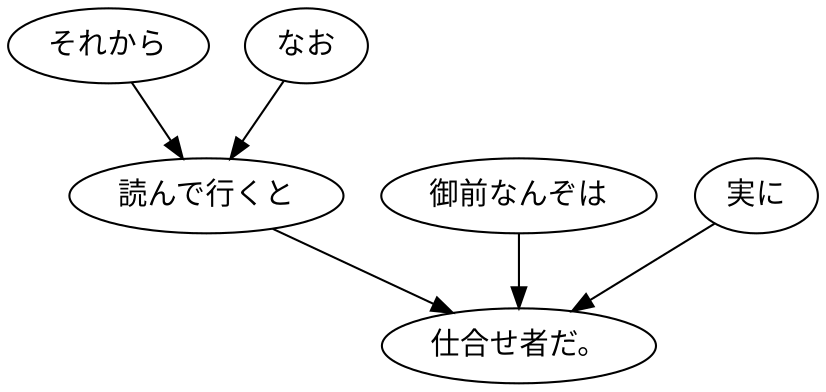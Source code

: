 digraph graph1048 {
	node0 [label="それから"];
	node1 [label="なお"];
	node2 [label="読んで行くと"];
	node3 [label="御前なんぞは"];
	node4 [label="実に"];
	node5 [label="仕合せ者だ。"];
	node0 -> node2;
	node1 -> node2;
	node2 -> node5;
	node3 -> node5;
	node4 -> node5;
}

